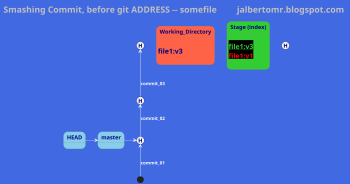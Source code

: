 @startuml
scale 350 width
title <color:silver><size:25>Smashing Commit, before git ADDRESS -- somefile         jalbertomr.blogspot.com
skinparam backgroundColor royalblue
skinparam arrowcolor white
skinparam arrowfontStyle bold
skinparam arrowfontcolor w

skinparam state {
  backgroundColor SkyBlue
  BorderColor gray
  backgroundColor<< Stage >> LimeGreen
  backgroundColor<< WorkDir >> Tomato
  backgroundColor<< History >> Khaki
  FontSize 16
  FontStyle bold
  fontcolor navy
}

state Working_Directory << WorkDir >>
state "Stage (index)" as Stage  << Stage >>
state _HEAD <<History>>

state HEAD
state master
state 289e5c1 <<History>>
state 5cd6744 <<History>>
state 95575a2 <<History>>


[*] -up-> 289e5c1 : commit_01
289e5c1 -up-> 5cd6744 : commit_02
5cd6744 -up-> 95575a2 : commit_03
289e5c1 : <size:20>file1:v1\n
5cd6744 : <size:20>file1:v2\n
95575a2 : <size:20>file1:v3\n
HEAD -right-> master
master -right-> 289e5c1

Working_Directory : \n<size:20>file1:v3\n
Stage : \n<size:20><color:limegreen><back:black><b>file1:v3\n<size:20><color:red><back:black><b>file1:v1\n
_HEAD : <size:16>289e5c1\n<size:20>file1:v1\n



@enduml